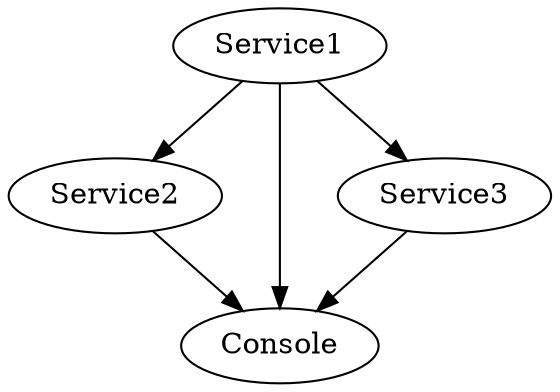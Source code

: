 digraph G {
	Service1 -> Service2; 
	Service1 -> Console; 
	Service1 -> Service3; 
	Service2 -> Console; 
	Service3 -> Console; 
}
